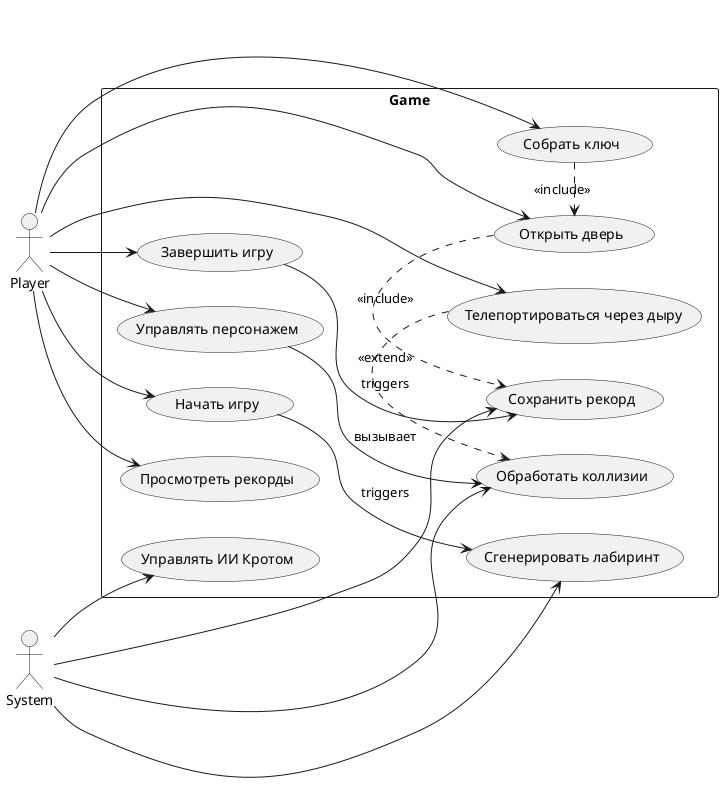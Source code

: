 @startuml

left to right direction

actor Player as player
actor System as system

rectangle Game {
  (Начать игру) as start
  (Управлять персонажем) as move
  (Собрать ключ) as collect_key
  (Телепортироваться через дыру) as use_hole
  (Открыть дверь) as open_gate
  (Просмотреть рекорды) as view_scores
  (Завершить игру) as finish

  (Сгенерировать лабиринт) as generate_maze
  (Управлять ИИ Кротом) as ai_control
  (Обработать коллизии) as handle_collisions
  (Сохранить рекорд) as save_score

  player --> start
  player --> move
  player --> collect_key
  player --> use_hole
  player --> open_gate
  player --> view_scores
  player --> finish

  system --> generate_maze
  system --> ai_control
  system --> handle_collisions
  system --> save_score

  collect_key .> open_gate : <<include>>
  use_hole .> handle_collisions : <<extend>>
  open_gate .> save_score : <<include>>

  start --> generate_maze : triggers
  finish --> save_score : triggers
  move --> handle_collisions : вызывает
}

@enduml